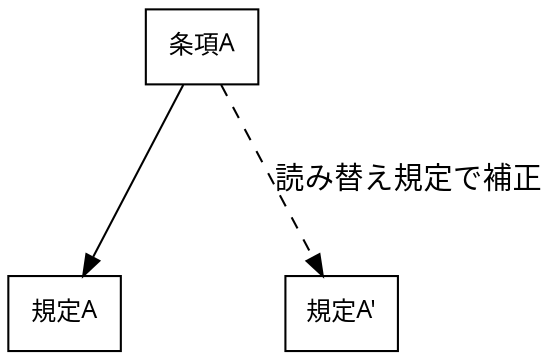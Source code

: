 digraph graphname {
  rankdir = TB
  graph [
    charset = "UTF-8",
    rankdir = TB,
    nodesep = 1.1,
    ranksep = 1.05,
    compound = true,
    labelloc = "t",
    labeljust = "l",
  ];

  node [
    shape = record,
    fontname = "Migu 1M",
    fontsize = 12,
  ];


  kiteiA [label="規定A"]
  joukouA [label = "条項A"]
  kiteiA2 [label="規定A'"]


  joukouA -> kiteiA;
  joukouA -> kiteiA2[style="dashed", label="読み替え規定で補正"];
}